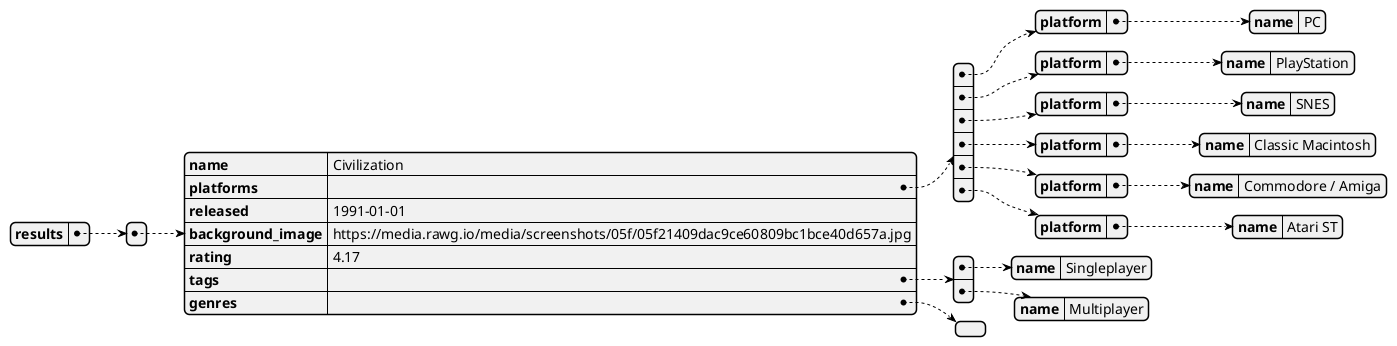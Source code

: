@startjson game 
{
    "results": [
        {
            "name": "Civilization",
            "platforms": [
                {
                    "platform": {
                        "name": "PC"
                    }
                },
                {
                    "platform": {
                        "name": "PlayStation"
                    }
                },
                {
                    "platform": {
                        "name": "SNES"
                    }
                },
                {
                    "platform": {
                        "name": "Classic Macintosh"
                    }
                },
                {
                    "platform": {
                        "name": "Commodore / Amiga"
                    }
                },
                {
                    "platform": {
                        "name": "Atari ST"
                    }
                }
            ],
            "released": "1991-01-01",
            "background_image": "https://media.rawg.io/media/screenshots/05f/05f21409dac9ce60809bc1bce40d657a.jpg",
            "rating": 4.17,
            "tags": [
                {
                    "name": "Singleplayer"
                },
                {

                    "name": "Multiplayer"
                }
            ],
            "genres": []
        }
    ]
}
@endjson